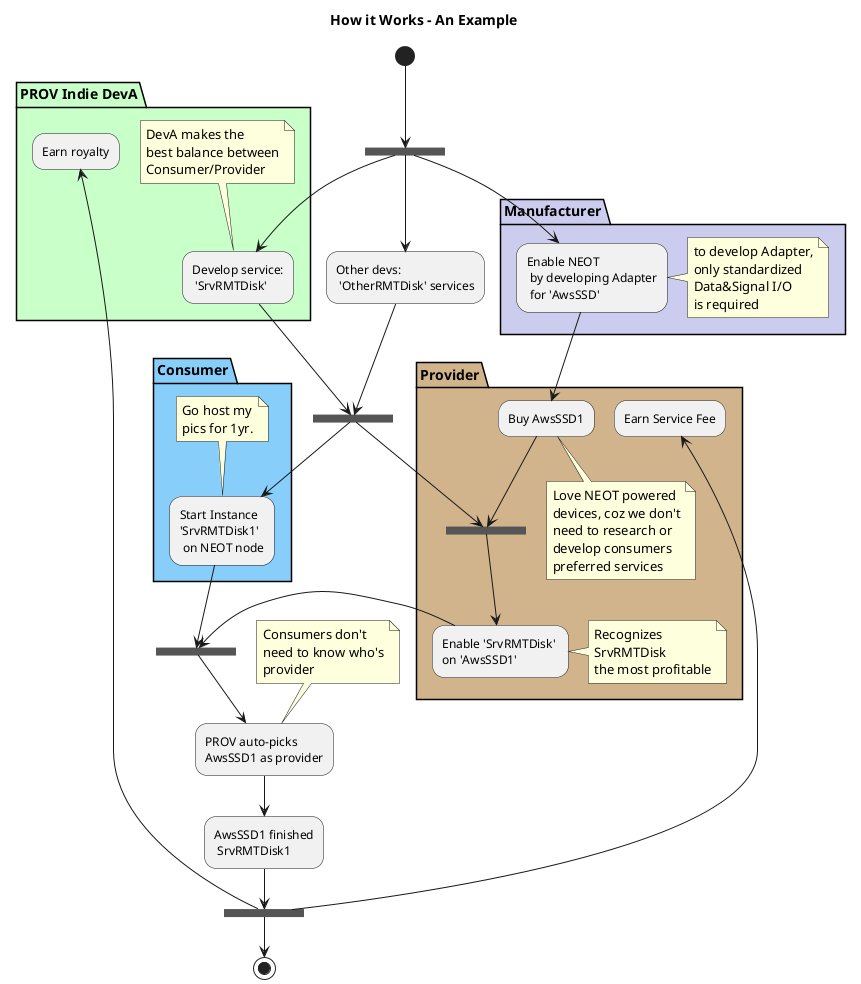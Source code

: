 @startuml

title How it Works - An Example 

(*) --> ===BStart=== 
partition Manufacturer #CCCCEE{
    --> "Enable NEOT\n by developing Adapter\n for 'AwsSSD'"
    note right
    to develop Adapter,
    only standardized
    Data&Signal I/O
    is required
    end note
}

partition Provider {
    --> Buy AwsSSD1 
    note bottom
    Love NEOT powered
    devices, coz we don't
    need to research or 
    develop consumers 
    preferred services
    end note
    --> ===BManuDeploy===
    -->"Enable 'SrvRMTDisk' \non 'AwsSSD1'"
    note right
    Recognizes 
    SrvRMTDisk
    the most profitable
    end note
    
}

--> ===BService===

partition "PROV Indie DevA" #TECHNOLOGY{
    ===BStart=== --> "Develop service:\n 'SrvRMTDisk'"
    note top
    DevA makes the
    best balance between
    Consumer/Provider
    end note
}

--> ===BDev=== 
--> ===BManuDeploy===
===BStart=== --> "Other devs:\n 'OtherRMTDisk' services"
--> ===BDev=== 



partition Consumer #LightSkyBlue{
    ===BDev===  --> "Start Instance\n'SrvRMTDisk1'\n on NEOT node"
    note top
    Go host my
    pics for 1yr.
    end note
}
--> ===BService===
--> "PROV auto-picks\nAwsSSD1 as provider"
note top
    Consumers don't
    need to know who's
    provider
end note
--> "AwsSSD1 finished\n SrvRMTDisk1"
--> ===BSuccess===

partition Provider #TAN{
    ===BSuccess=== --> Earn Service Fee
}
partition "PROV Indie DevA" {
    ===BSuccess=== --> Earn royalty
}

===BSuccess=== --> (*)

@enduml